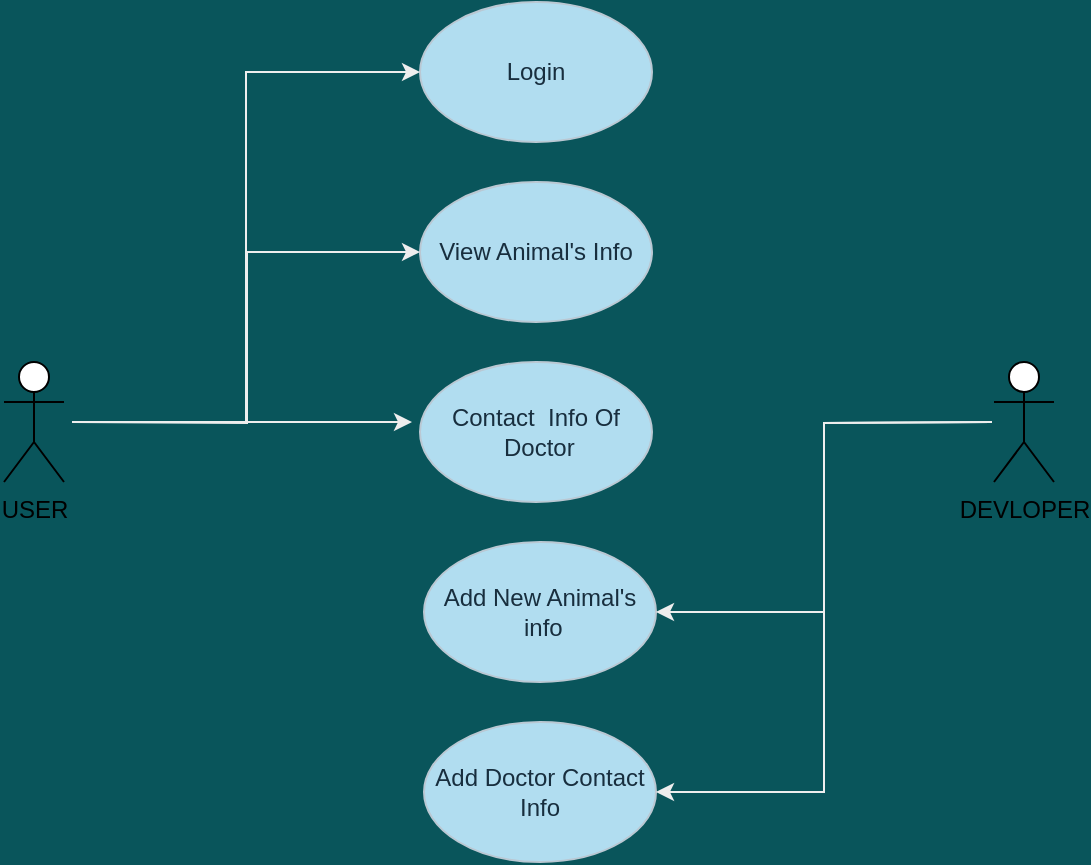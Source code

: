 <mxfile>
    <diagram id="kjB8sR7SFXR8PWjGHwVc" name="Page-1">
        <mxGraphModel dx="970" dy="721" grid="0" gridSize="10" guides="1" tooltips="1" connect="1" arrows="1" fold="1" page="1" pageScale="1" pageWidth="1169" pageHeight="827" background="#09555B" math="0" shadow="0">
            <root>
                <mxCell id="0"/>
                <mxCell id="1" parent="0"/>
                <mxCell id="uXNwLpY-OLBt-MWRGUnC-1" value="Login" style="ellipse;whiteSpace=wrap;html=1;fillColor=#B1DDF0;strokeColor=#BAC8D3;fontColor=#182E3E;" parent="1" vertex="1">
                    <mxGeometry x="354" y="70" width="116" height="70" as="geometry"/>
                </mxCell>
                <mxCell id="uXNwLpY-OLBt-MWRGUnC-3" value="&lt;span&gt;View Animal's Info&lt;/span&gt;" style="ellipse;whiteSpace=wrap;html=1;fillColor=#B1DDF0;strokeColor=#BAC8D3;fontColor=#182E3E;" parent="1" vertex="1">
                    <mxGeometry x="354" y="160" width="116" height="70" as="geometry"/>
                </mxCell>
                <mxCell id="uXNwLpY-OLBt-MWRGUnC-4" value="Contact &amp;nbsp;Info Of &amp;nbsp;Doctor" style="ellipse;whiteSpace=wrap;html=1;fillColor=#B1DDF0;strokeColor=#BAC8D3;fontColor=#182E3E;" parent="1" vertex="1">
                    <mxGeometry x="354" y="250" width="116" height="70" as="geometry"/>
                </mxCell>
                <mxCell id="uXNwLpY-OLBt-MWRGUnC-5" value="Add New Animal's &amp;nbsp;info" style="ellipse;whiteSpace=wrap;html=1;fillColor=#B1DDF0;strokeColor=#BAC8D3;fontColor=#182E3E;" parent="1" vertex="1">
                    <mxGeometry x="356" y="340" width="116" height="70" as="geometry"/>
                </mxCell>
                <mxCell id="uXNwLpY-OLBt-MWRGUnC-6" value="Add Doctor Contact Info" style="ellipse;whiteSpace=wrap;html=1;fillColor=#B1DDF0;strokeColor=#BAC8D3;fontColor=#182E3E;" parent="1" vertex="1">
                    <mxGeometry x="356" y="430" width="116" height="70" as="geometry"/>
                </mxCell>
                <mxCell id="uXNwLpY-OLBt-MWRGUnC-11" style="edgeStyle=orthogonalEdgeStyle;rounded=0;orthogonalLoop=1;jettySize=auto;html=1;exitX=1;exitY=0.5;exitDx=0;exitDy=0;entryX=0;entryY=0.5;entryDx=0;entryDy=0;labelBackgroundColor=#09555B;strokeColor=#EEEEEE;fontColor=#FFFFFF;" parent="1" target="uXNwLpY-OLBt-MWRGUnC-1" edge="1">
                    <mxGeometry relative="1" as="geometry">
                        <Array as="points">
                            <mxPoint x="267" y="280"/>
                            <mxPoint x="267" y="105"/>
                        </Array>
                        <mxPoint x="180" y="280" as="sourcePoint"/>
                    </mxGeometry>
                </mxCell>
                <mxCell id="uXNwLpY-OLBt-MWRGUnC-13" style="edgeStyle=orthogonalEdgeStyle;rounded=0;orthogonalLoop=1;jettySize=auto;html=1;exitX=1;exitY=0.5;exitDx=0;exitDy=0;entryX=0;entryY=0.5;entryDx=0;entryDy=0;labelBackgroundColor=#09555B;strokeColor=#EEEEEE;fontColor=#FFFFFF;" parent="1" target="uXNwLpY-OLBt-MWRGUnC-3" edge="1">
                    <mxGeometry relative="1" as="geometry">
                        <mxPoint x="180" y="280" as="sourcePoint"/>
                    </mxGeometry>
                </mxCell>
                <mxCell id="uXNwLpY-OLBt-MWRGUnC-14" style="edgeStyle=orthogonalEdgeStyle;rounded=0;orthogonalLoop=1;jettySize=auto;html=1;exitX=1;exitY=0.5;exitDx=0;exitDy=0;labelBackgroundColor=#09555B;strokeColor=#EEEEEE;fontColor=#FFFFFF;" parent="1" edge="1">
                    <mxGeometry relative="1" as="geometry">
                        <mxPoint x="180" y="280" as="targetPoint"/>
                        <mxPoint x="180" y="280" as="sourcePoint"/>
                    </mxGeometry>
                </mxCell>
                <mxCell id="uXNwLpY-OLBt-MWRGUnC-15" style="edgeStyle=orthogonalEdgeStyle;rounded=0;orthogonalLoop=1;jettySize=auto;html=1;exitX=0;exitY=0.5;exitDx=0;exitDy=0;entryX=1;entryY=0.5;entryDx=0;entryDy=0;labelBackgroundColor=#09555B;strokeColor=#EEEEEE;fontColor=#FFFFFF;" parent="1" target="uXNwLpY-OLBt-MWRGUnC-5" edge="1">
                    <mxGeometry relative="1" as="geometry">
                        <mxPoint x="640" y="280" as="sourcePoint"/>
                    </mxGeometry>
                </mxCell>
                <mxCell id="uXNwLpY-OLBt-MWRGUnC-16" style="edgeStyle=orthogonalEdgeStyle;rounded=0;orthogonalLoop=1;jettySize=auto;html=1;exitX=0;exitY=0.5;exitDx=0;exitDy=0;entryX=1;entryY=0.5;entryDx=0;entryDy=0;labelBackgroundColor=#09555B;strokeColor=#EEEEEE;fontColor=#FFFFFF;" parent="1" target="uXNwLpY-OLBt-MWRGUnC-6" edge="1">
                    <mxGeometry relative="1" as="geometry">
                        <mxPoint x="640" y="280" as="sourcePoint"/>
                    </mxGeometry>
                </mxCell>
                <mxCell id="uXNwLpY-OLBt-MWRGUnC-10" value="" style="endArrow=classic;html=1;exitX=1;exitY=0.5;exitDx=0;exitDy=0;labelBackgroundColor=#09555B;strokeColor=#EEEEEE;fontColor=#FFFFFF;" parent="1" edge="1">
                    <mxGeometry width="50" height="50" relative="1" as="geometry">
                        <mxPoint x="180" y="280" as="sourcePoint"/>
                        <mxPoint x="350" y="280" as="targetPoint"/>
                    </mxGeometry>
                </mxCell>
                <mxCell id="2" value="USER" style="shape=umlActor;verticalLabelPosition=bottom;verticalAlign=top;html=1;outlineConnect=0;" parent="1" vertex="1">
                    <mxGeometry x="146" y="250" width="30" height="60" as="geometry"/>
                </mxCell>
                <mxCell id="5" value="DEVLOPER" style="shape=umlActor;verticalLabelPosition=bottom;verticalAlign=top;html=1;outlineConnect=0;" parent="1" vertex="1">
                    <mxGeometry x="641" y="250" width="30" height="60" as="geometry"/>
                </mxCell>
            </root>
        </mxGraphModel>
    </diagram>
</mxfile>
